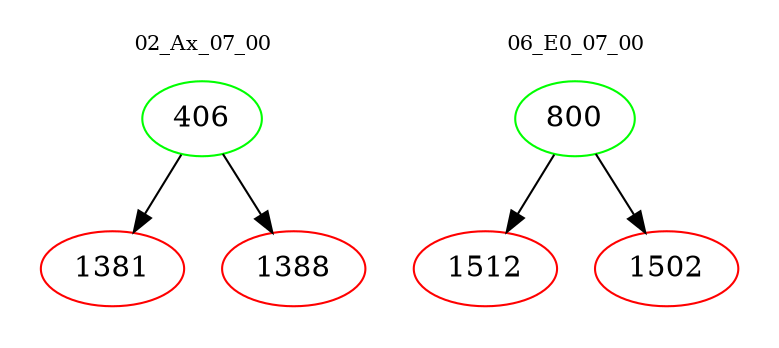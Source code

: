 digraph{
subgraph cluster_0 {
color = white
label = "02_Ax_07_00";
fontsize=10;
T0_406 [label="406", color="green"]
T0_406 -> T0_1381 [color="black"]
T0_1381 [label="1381", color="red"]
T0_406 -> T0_1388 [color="black"]
T0_1388 [label="1388", color="red"]
}
subgraph cluster_1 {
color = white
label = "06_E0_07_00";
fontsize=10;
T1_800 [label="800", color="green"]
T1_800 -> T1_1512 [color="black"]
T1_1512 [label="1512", color="red"]
T1_800 -> T1_1502 [color="black"]
T1_1502 [label="1502", color="red"]
}
}

